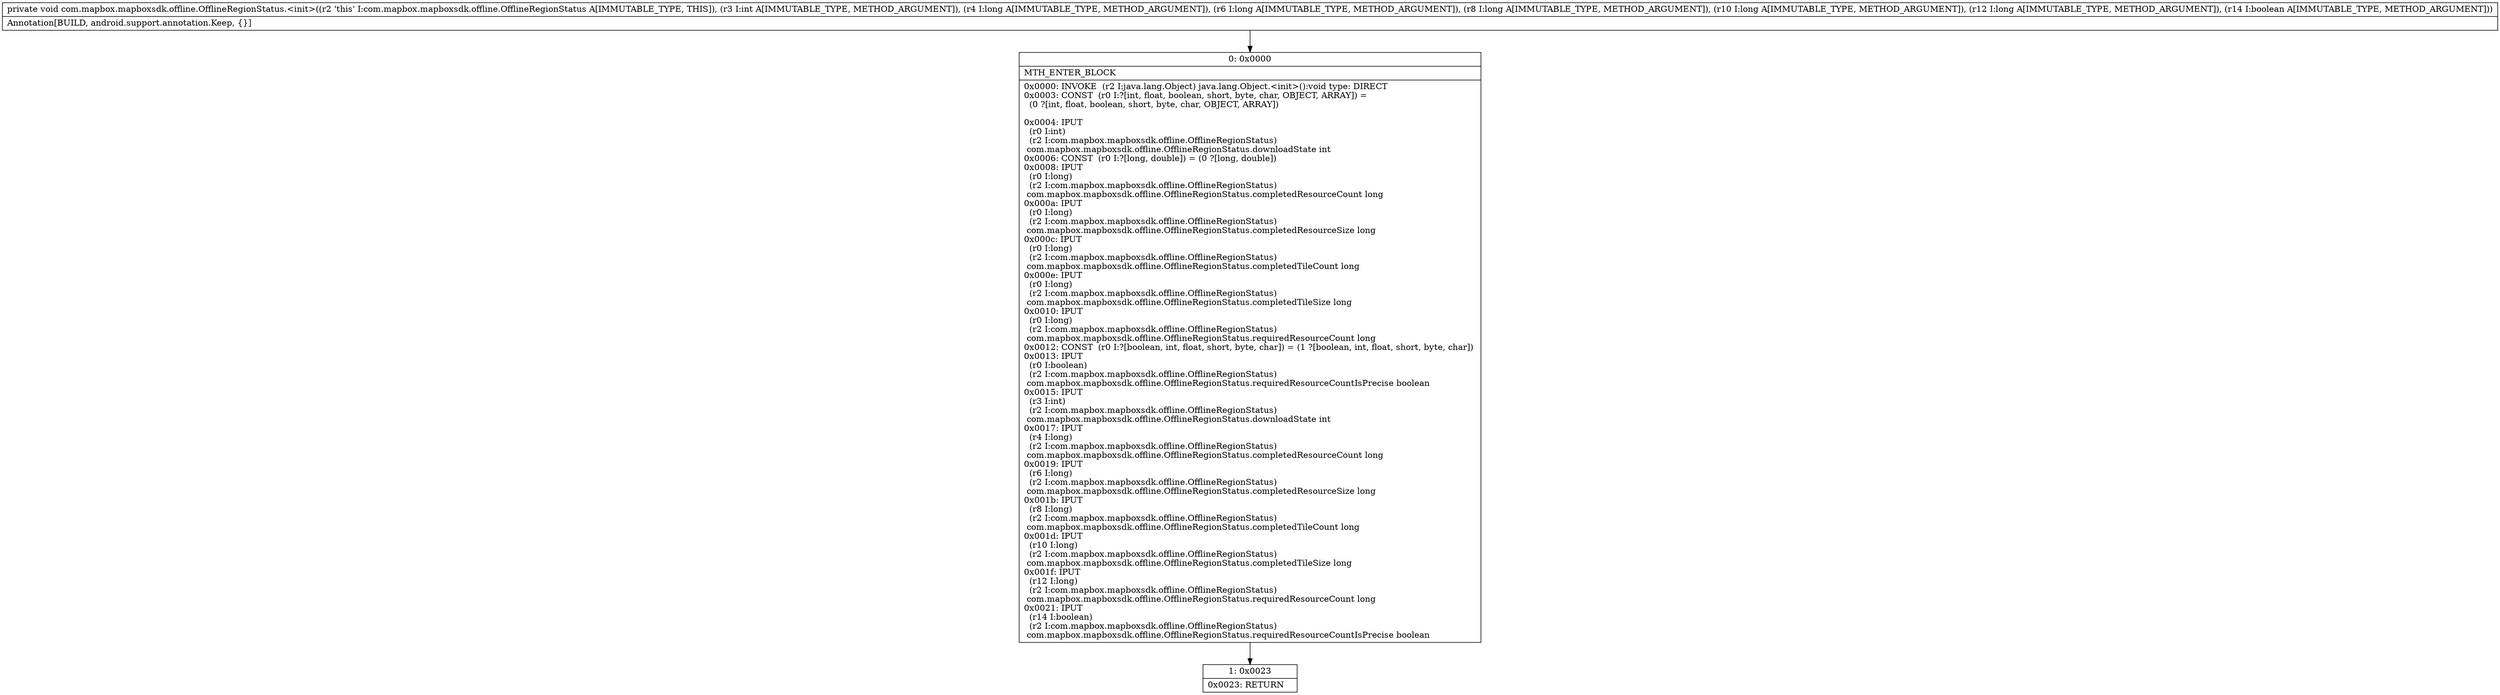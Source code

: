 digraph "CFG forcom.mapbox.mapboxsdk.offline.OfflineRegionStatus.\<init\>(IJJJJJZ)V" {
Node_0 [shape=record,label="{0\:\ 0x0000|MTH_ENTER_BLOCK\l|0x0000: INVOKE  (r2 I:java.lang.Object) java.lang.Object.\<init\>():void type: DIRECT \l0x0003: CONST  (r0 I:?[int, float, boolean, short, byte, char, OBJECT, ARRAY]) = \l  (0 ?[int, float, boolean, short, byte, char, OBJECT, ARRAY])\l \l0x0004: IPUT  \l  (r0 I:int)\l  (r2 I:com.mapbox.mapboxsdk.offline.OfflineRegionStatus)\l com.mapbox.mapboxsdk.offline.OfflineRegionStatus.downloadState int \l0x0006: CONST  (r0 I:?[long, double]) = (0 ?[long, double]) \l0x0008: IPUT  \l  (r0 I:long)\l  (r2 I:com.mapbox.mapboxsdk.offline.OfflineRegionStatus)\l com.mapbox.mapboxsdk.offline.OfflineRegionStatus.completedResourceCount long \l0x000a: IPUT  \l  (r0 I:long)\l  (r2 I:com.mapbox.mapboxsdk.offline.OfflineRegionStatus)\l com.mapbox.mapboxsdk.offline.OfflineRegionStatus.completedResourceSize long \l0x000c: IPUT  \l  (r0 I:long)\l  (r2 I:com.mapbox.mapboxsdk.offline.OfflineRegionStatus)\l com.mapbox.mapboxsdk.offline.OfflineRegionStatus.completedTileCount long \l0x000e: IPUT  \l  (r0 I:long)\l  (r2 I:com.mapbox.mapboxsdk.offline.OfflineRegionStatus)\l com.mapbox.mapboxsdk.offline.OfflineRegionStatus.completedTileSize long \l0x0010: IPUT  \l  (r0 I:long)\l  (r2 I:com.mapbox.mapboxsdk.offline.OfflineRegionStatus)\l com.mapbox.mapboxsdk.offline.OfflineRegionStatus.requiredResourceCount long \l0x0012: CONST  (r0 I:?[boolean, int, float, short, byte, char]) = (1 ?[boolean, int, float, short, byte, char]) \l0x0013: IPUT  \l  (r0 I:boolean)\l  (r2 I:com.mapbox.mapboxsdk.offline.OfflineRegionStatus)\l com.mapbox.mapboxsdk.offline.OfflineRegionStatus.requiredResourceCountIsPrecise boolean \l0x0015: IPUT  \l  (r3 I:int)\l  (r2 I:com.mapbox.mapboxsdk.offline.OfflineRegionStatus)\l com.mapbox.mapboxsdk.offline.OfflineRegionStatus.downloadState int \l0x0017: IPUT  \l  (r4 I:long)\l  (r2 I:com.mapbox.mapboxsdk.offline.OfflineRegionStatus)\l com.mapbox.mapboxsdk.offline.OfflineRegionStatus.completedResourceCount long \l0x0019: IPUT  \l  (r6 I:long)\l  (r2 I:com.mapbox.mapboxsdk.offline.OfflineRegionStatus)\l com.mapbox.mapboxsdk.offline.OfflineRegionStatus.completedResourceSize long \l0x001b: IPUT  \l  (r8 I:long)\l  (r2 I:com.mapbox.mapboxsdk.offline.OfflineRegionStatus)\l com.mapbox.mapboxsdk.offline.OfflineRegionStatus.completedTileCount long \l0x001d: IPUT  \l  (r10 I:long)\l  (r2 I:com.mapbox.mapboxsdk.offline.OfflineRegionStatus)\l com.mapbox.mapboxsdk.offline.OfflineRegionStatus.completedTileSize long \l0x001f: IPUT  \l  (r12 I:long)\l  (r2 I:com.mapbox.mapboxsdk.offline.OfflineRegionStatus)\l com.mapbox.mapboxsdk.offline.OfflineRegionStatus.requiredResourceCount long \l0x0021: IPUT  \l  (r14 I:boolean)\l  (r2 I:com.mapbox.mapboxsdk.offline.OfflineRegionStatus)\l com.mapbox.mapboxsdk.offline.OfflineRegionStatus.requiredResourceCountIsPrecise boolean \l}"];
Node_1 [shape=record,label="{1\:\ 0x0023|0x0023: RETURN   \l}"];
MethodNode[shape=record,label="{private void com.mapbox.mapboxsdk.offline.OfflineRegionStatus.\<init\>((r2 'this' I:com.mapbox.mapboxsdk.offline.OfflineRegionStatus A[IMMUTABLE_TYPE, THIS]), (r3 I:int A[IMMUTABLE_TYPE, METHOD_ARGUMENT]), (r4 I:long A[IMMUTABLE_TYPE, METHOD_ARGUMENT]), (r6 I:long A[IMMUTABLE_TYPE, METHOD_ARGUMENT]), (r8 I:long A[IMMUTABLE_TYPE, METHOD_ARGUMENT]), (r10 I:long A[IMMUTABLE_TYPE, METHOD_ARGUMENT]), (r12 I:long A[IMMUTABLE_TYPE, METHOD_ARGUMENT]), (r14 I:boolean A[IMMUTABLE_TYPE, METHOD_ARGUMENT]))  | Annotation[BUILD, android.support.annotation.Keep, \{\}]\l}"];
MethodNode -> Node_0;
Node_0 -> Node_1;
}

